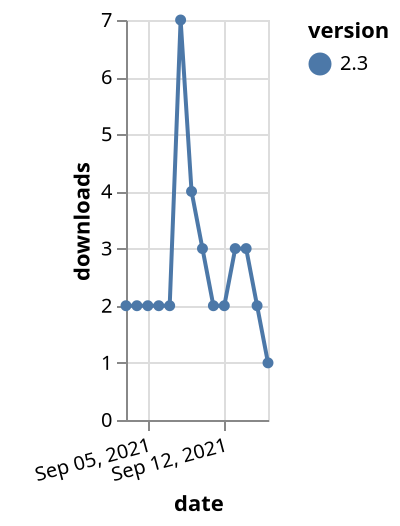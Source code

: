 {"$schema": "https://vega.github.io/schema/vega-lite/v5.json", "description": "A simple bar chart with embedded data.", "data": {"values": [{"date": "2021-09-03", "total": 1046, "delta": 2, "version": "2.3"}, {"date": "2021-09-04", "total": 1048, "delta": 2, "version": "2.3"}, {"date": "2021-09-05", "total": 1050, "delta": 2, "version": "2.3"}, {"date": "2021-09-06", "total": 1052, "delta": 2, "version": "2.3"}, {"date": "2021-09-07", "total": 1054, "delta": 2, "version": "2.3"}, {"date": "2021-09-08", "total": 1061, "delta": 7, "version": "2.3"}, {"date": "2021-09-09", "total": 1065, "delta": 4, "version": "2.3"}, {"date": "2021-09-10", "total": 1068, "delta": 3, "version": "2.3"}, {"date": "2021-09-11", "total": 1070, "delta": 2, "version": "2.3"}, {"date": "2021-09-12", "total": 1072, "delta": 2, "version": "2.3"}, {"date": "2021-09-13", "total": 1075, "delta": 3, "version": "2.3"}, {"date": "2021-09-14", "total": 1078, "delta": 3, "version": "2.3"}, {"date": "2021-09-15", "total": 1080, "delta": 2, "version": "2.3"}, {"date": "2021-09-16", "total": 1081, "delta": 1, "version": "2.3"}]}, "width": "container", "mark": {"type": "line", "point": {"filled": true}}, "encoding": {"x": {"field": "date", "type": "temporal", "timeUnit": "yearmonthdate", "title": "date", "axis": {"labelAngle": -15}}, "y": {"field": "delta", "type": "quantitative", "title": "downloads"}, "color": {"field": "version", "type": "nominal"}, "tooltip": {"field": "delta"}}}